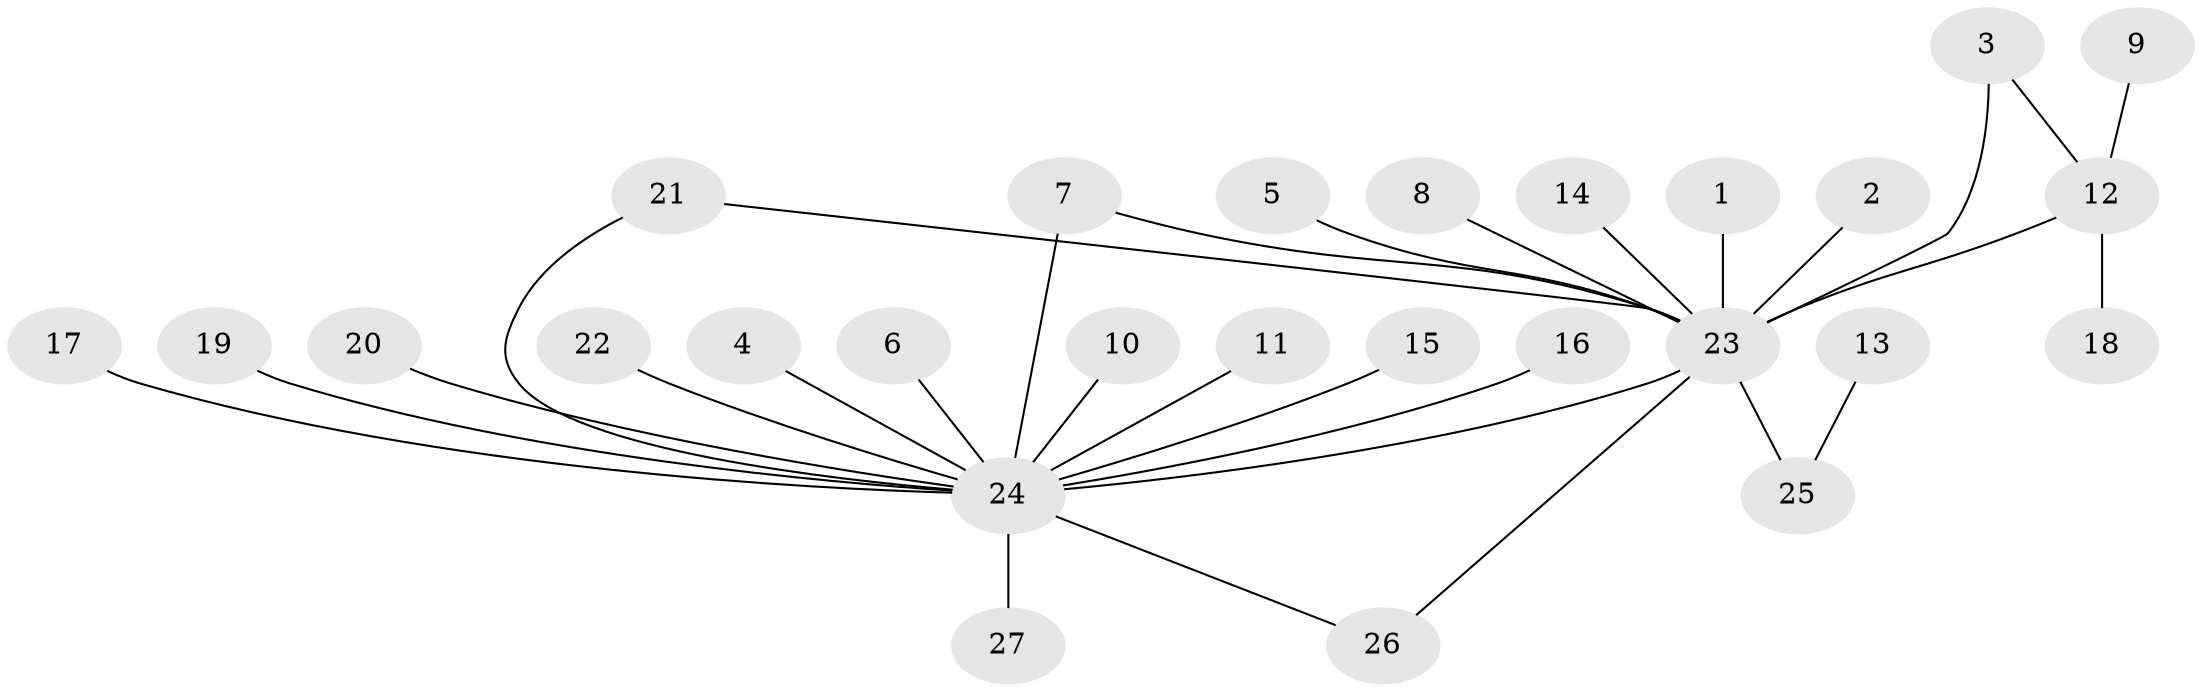 // original degree distribution, {4: 0.05660377358490566, 17: 0.018867924528301886, 3: 0.16981132075471697, 1: 0.5094339622641509, 9: 0.03773584905660377, 6: 0.018867924528301886, 5: 0.018867924528301886, 2: 0.16981132075471697}
// Generated by graph-tools (version 1.1) at 2025/49/03/09/25 03:49:47]
// undirected, 27 vertices, 30 edges
graph export_dot {
graph [start="1"]
  node [color=gray90,style=filled];
  1;
  2;
  3;
  4;
  5;
  6;
  7;
  8;
  9;
  10;
  11;
  12;
  13;
  14;
  15;
  16;
  17;
  18;
  19;
  20;
  21;
  22;
  23;
  24;
  25;
  26;
  27;
  1 -- 23 [weight=1.0];
  2 -- 23 [weight=1.0];
  3 -- 12 [weight=1.0];
  3 -- 23 [weight=1.0];
  4 -- 24 [weight=1.0];
  5 -- 23 [weight=1.0];
  6 -- 24 [weight=2.0];
  7 -- 23 [weight=1.0];
  7 -- 24 [weight=1.0];
  8 -- 23 [weight=1.0];
  9 -- 12 [weight=1.0];
  10 -- 24 [weight=1.0];
  11 -- 24 [weight=1.0];
  12 -- 18 [weight=1.0];
  12 -- 23 [weight=1.0];
  13 -- 25 [weight=1.0];
  14 -- 23 [weight=1.0];
  15 -- 24 [weight=1.0];
  16 -- 24 [weight=1.0];
  17 -- 24 [weight=1.0];
  19 -- 24 [weight=1.0];
  20 -- 24 [weight=1.0];
  21 -- 23 [weight=1.0];
  21 -- 24 [weight=1.0];
  22 -- 24 [weight=1.0];
  23 -- 24 [weight=2.0];
  23 -- 25 [weight=1.0];
  23 -- 26 [weight=2.0];
  24 -- 26 [weight=2.0];
  24 -- 27 [weight=1.0];
}
